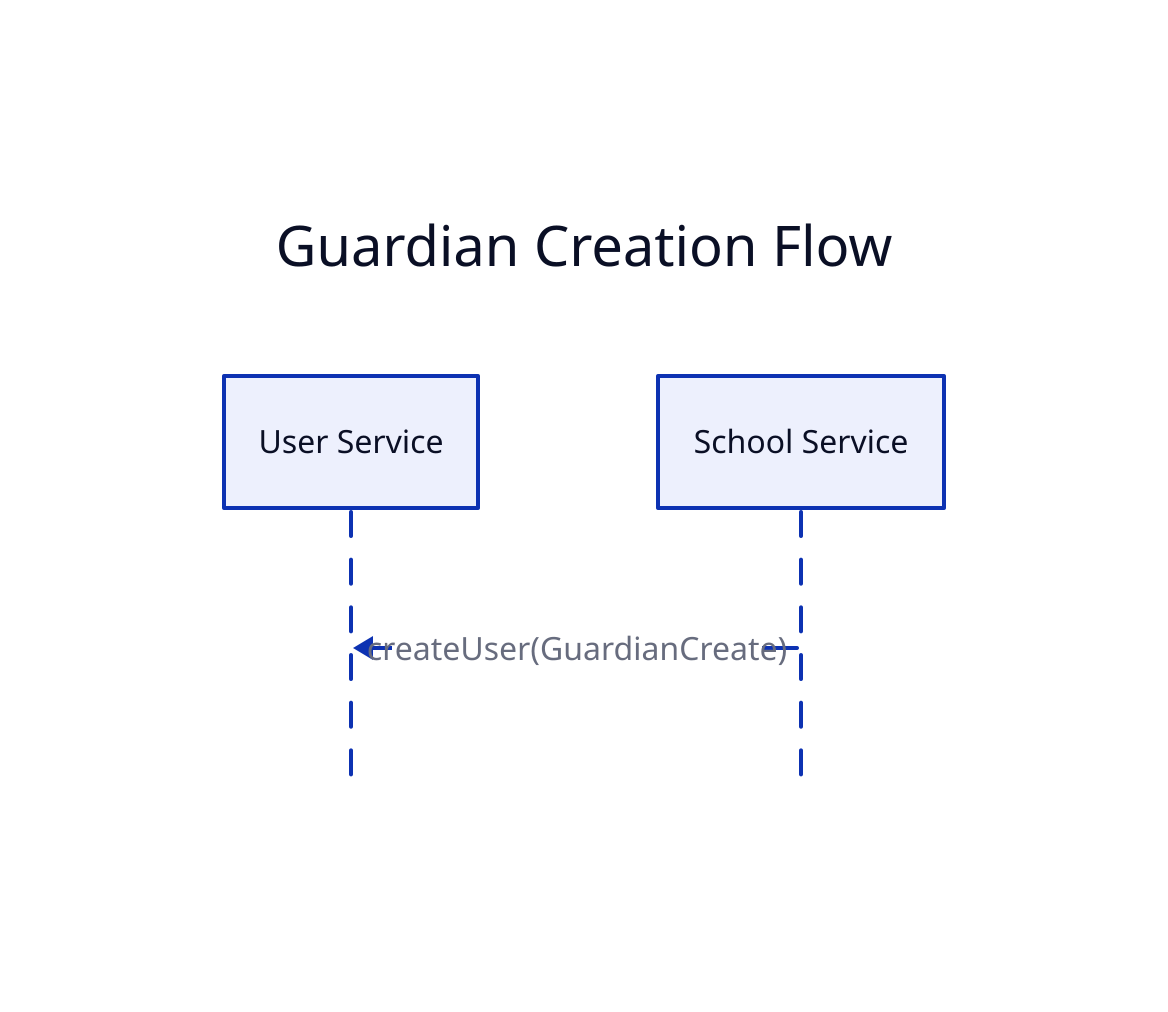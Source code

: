 title: Guardian Creation Flow {
  shape: sequence_diagram

  UserService: User Service
  SchoolService: School Service

  SchoolService -> UserService: createUser(GuardianCreate)
}
